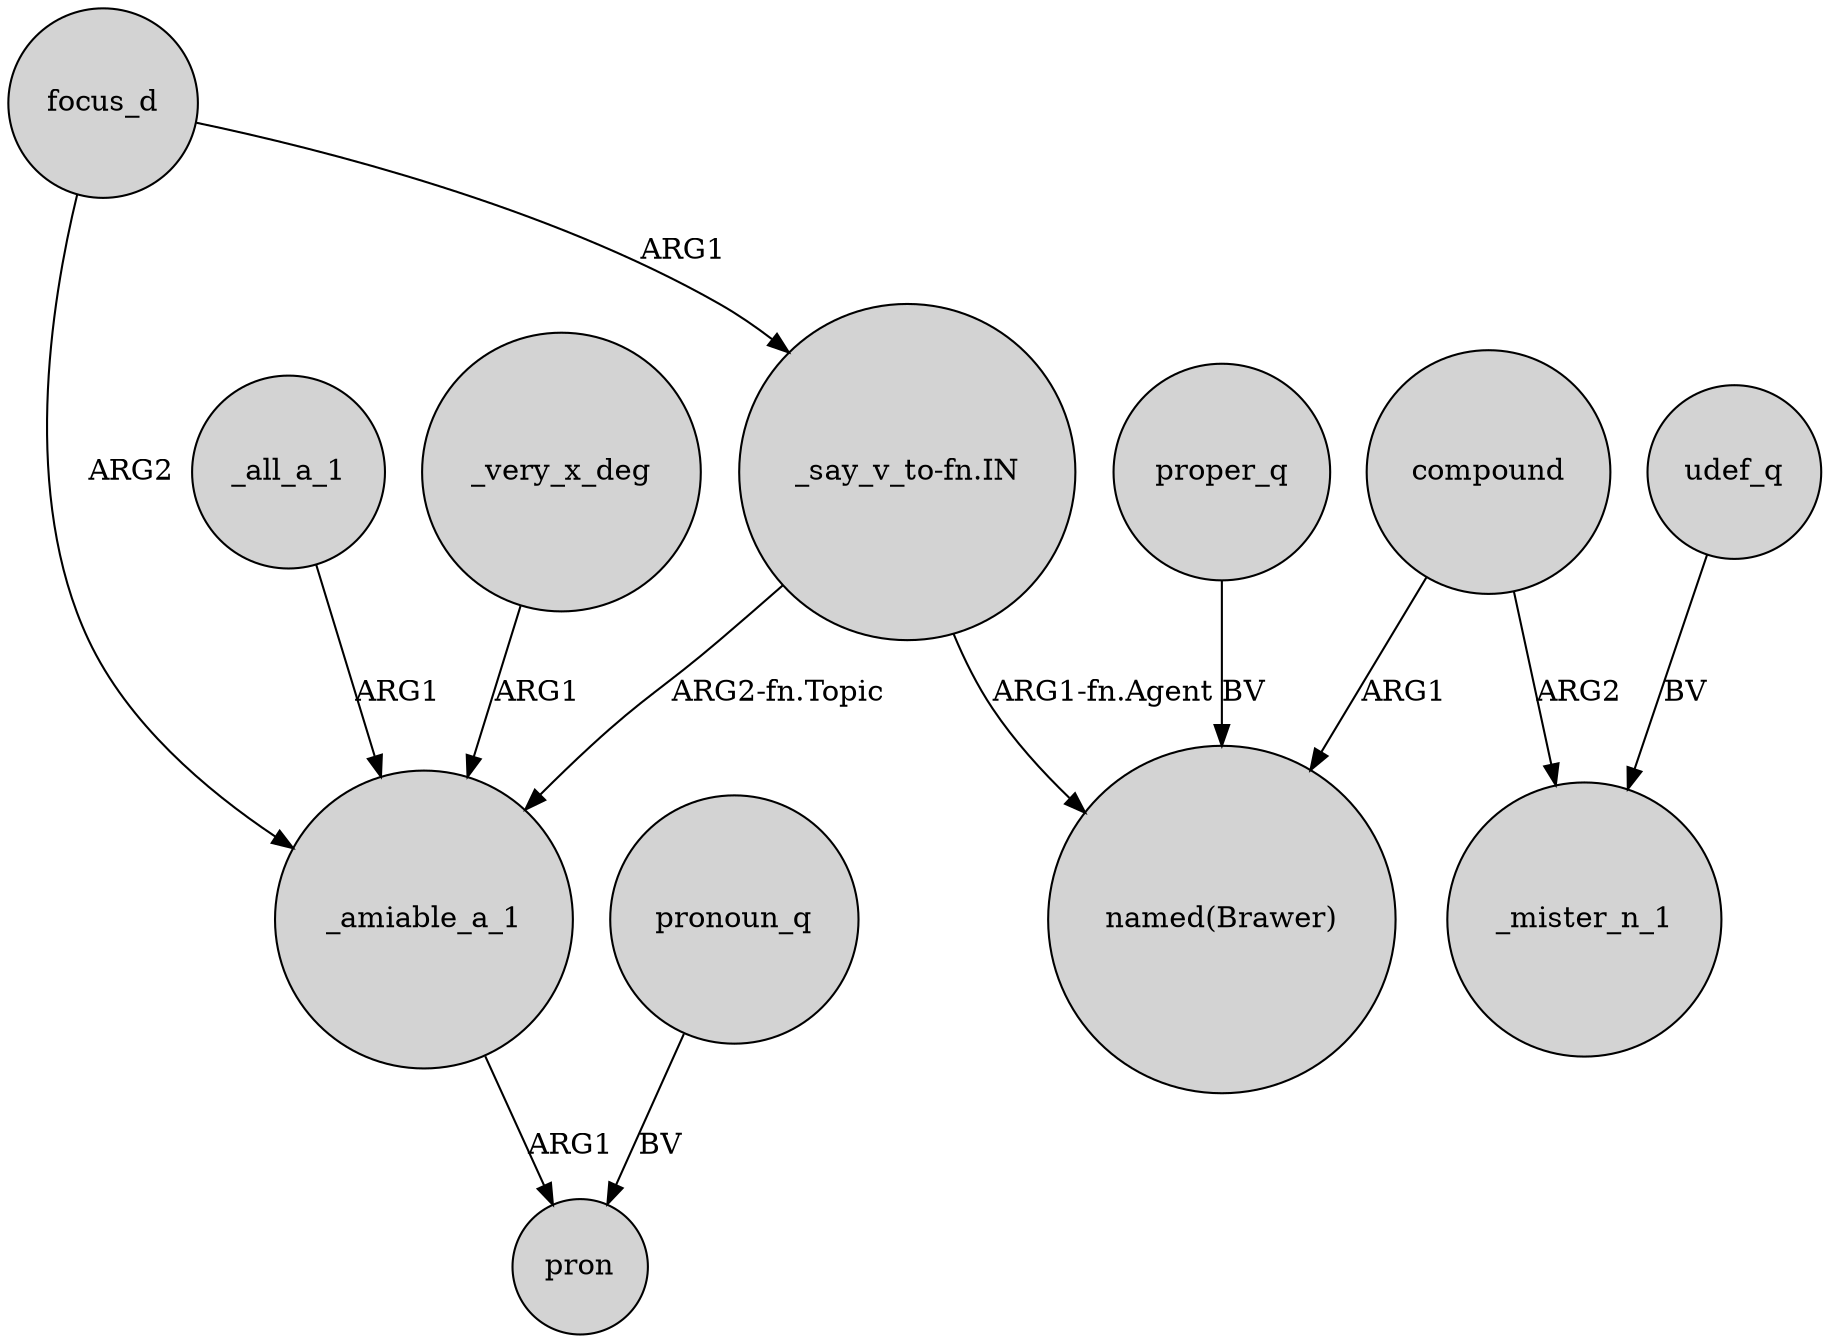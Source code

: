 digraph {
	node [shape=circle style=filled]
	_amiable_a_1 -> pron [label=ARG1]
	udef_q -> _mister_n_1 [label=BV]
	focus_d -> _amiable_a_1 [label=ARG2]
	proper_q -> "named(Brawer)" [label=BV]
	compound -> "named(Brawer)" [label=ARG1]
	"_say_v_to-fn.IN" -> _amiable_a_1 [label="ARG2-fn.Topic"]
	_all_a_1 -> _amiable_a_1 [label=ARG1]
	"_say_v_to-fn.IN" -> "named(Brawer)" [label="ARG1-fn.Agent"]
	focus_d -> "_say_v_to-fn.IN" [label=ARG1]
	compound -> _mister_n_1 [label=ARG2]
	_very_x_deg -> _amiable_a_1 [label=ARG1]
	pronoun_q -> pron [label=BV]
}
